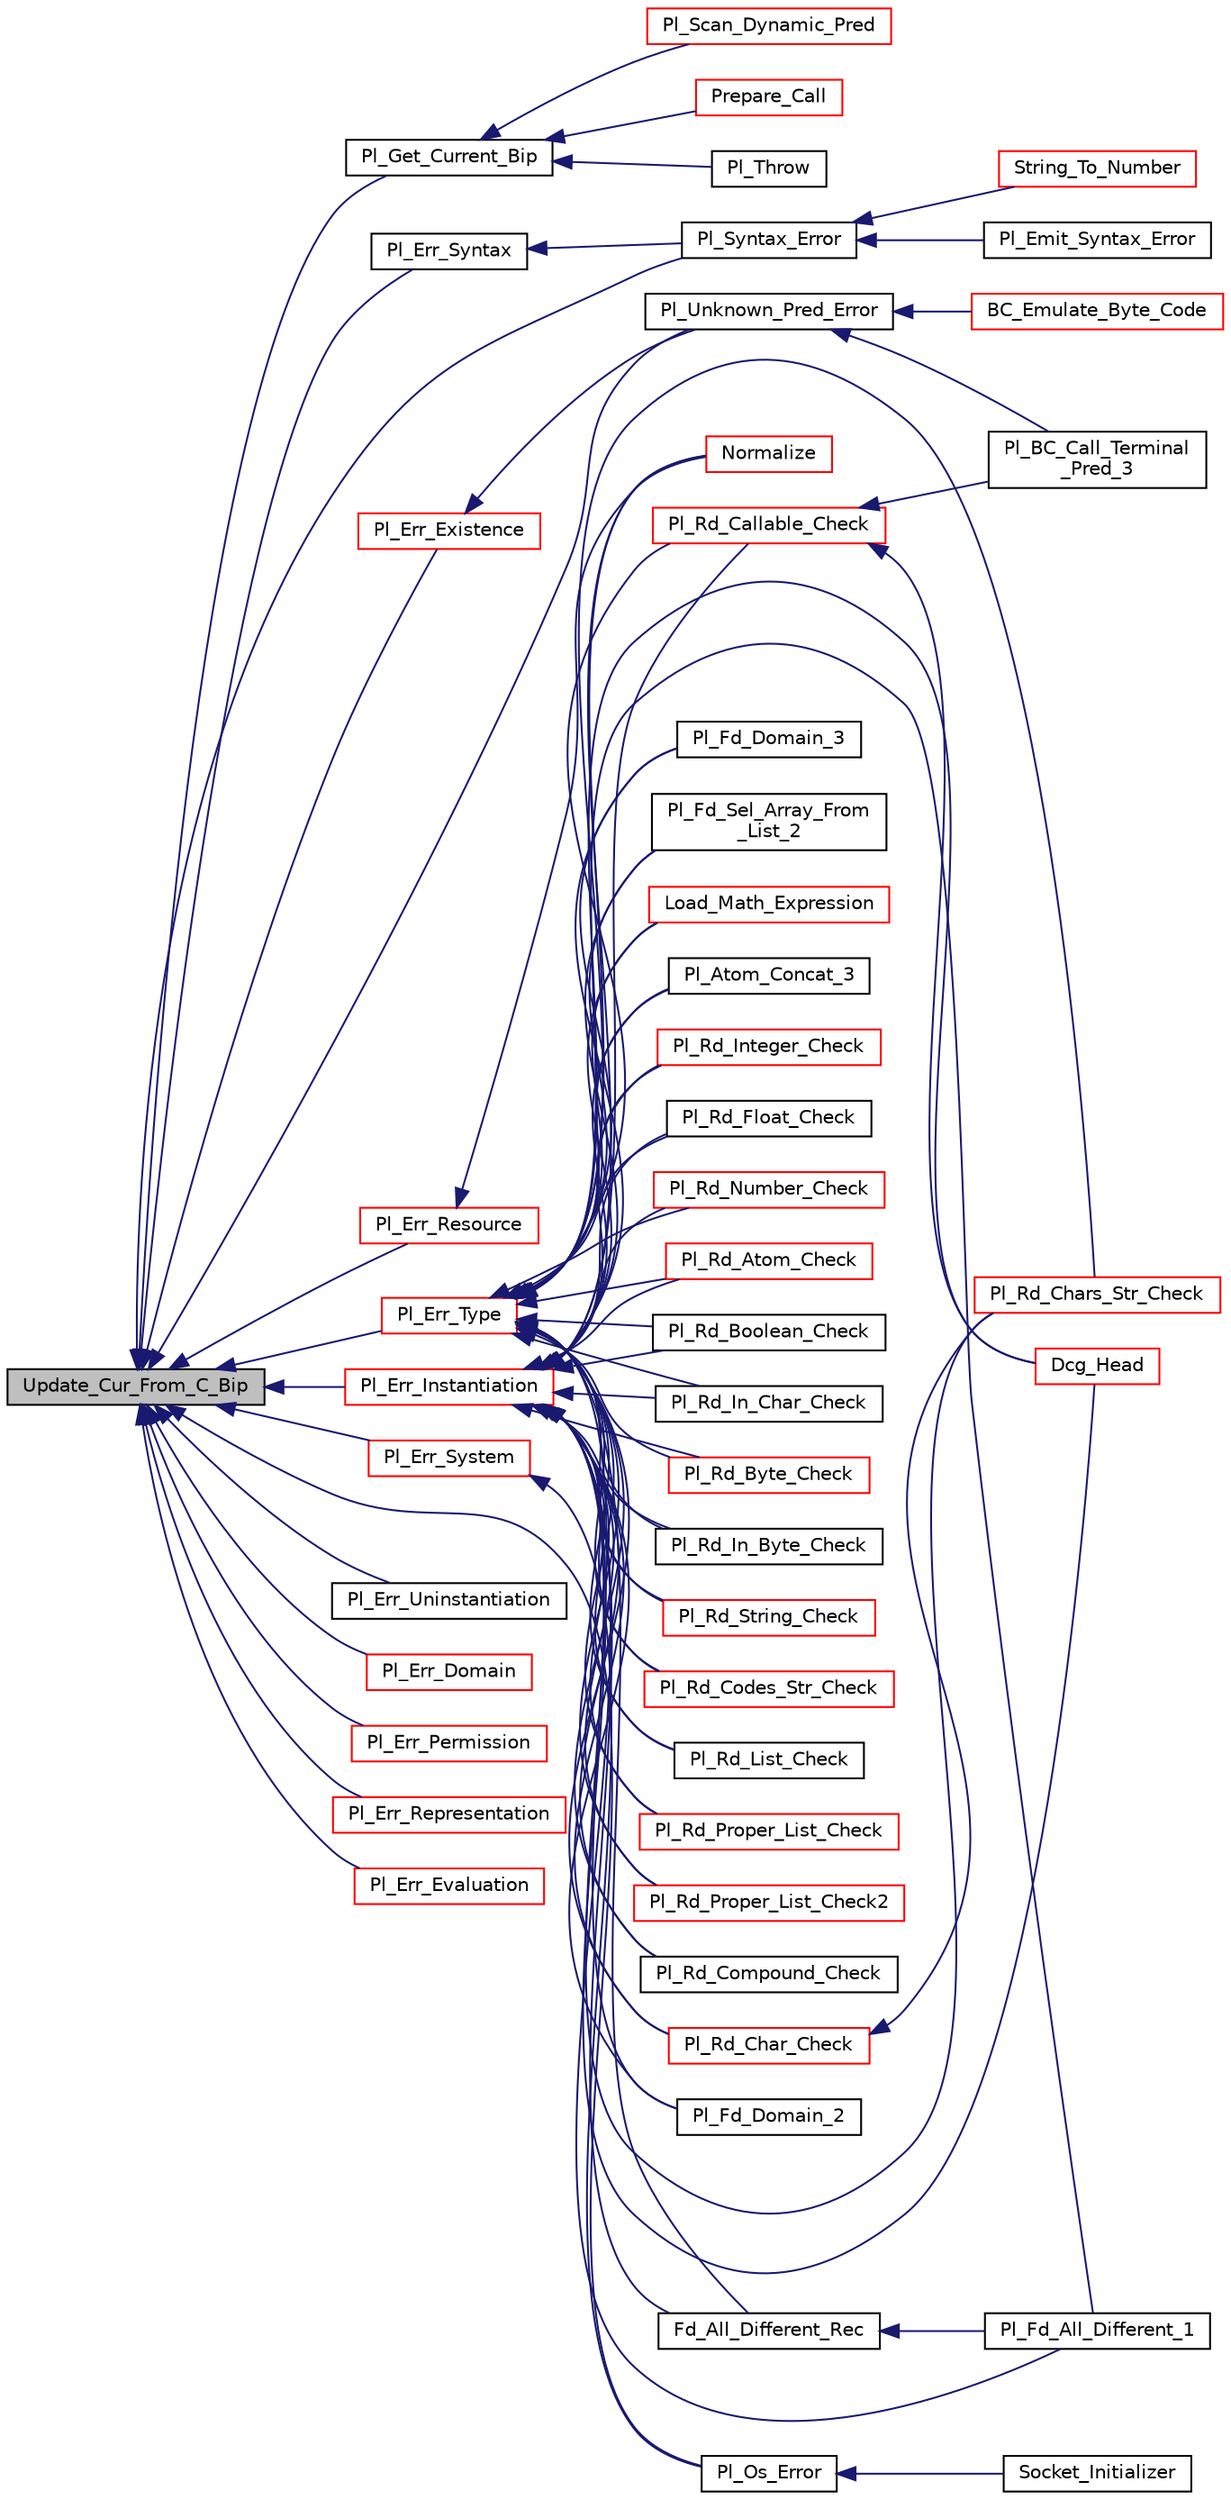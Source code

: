 digraph "Update_Cur_From_C_Bip"
{
  edge [fontname="Helvetica",fontsize="10",labelfontname="Helvetica",labelfontsize="10"];
  node [fontname="Helvetica",fontsize="10",shape=record];
  rankdir="LR";
  Node1 [label="Update_Cur_From_C_Bip",height=0.2,width=0.4,color="black", fillcolor="grey75", style="filled", fontcolor="black"];
  Node1 -> Node2 [dir="back",color="midnightblue",fontsize="10",style="solid",fontname="Helvetica"];
  Node2 [label="Pl_Get_Current_Bip",height=0.2,width=0.4,color="black", fillcolor="white", style="filled",URL="$error__supp_8h.html#a8df805fb3afbc1fa300c3d9e8ceb5208"];
  Node2 -> Node3 [dir="back",color="midnightblue",fontsize="10",style="solid",fontname="Helvetica"];
  Node3 [label="Pl_Scan_Dynamic_Pred",height=0.2,width=0.4,color="red", fillcolor="white", style="filled",URL="$dynam__supp_8h.html#ad7b836ca5b36d7839115b035aa0d1944"];
  Node2 -> Node4 [dir="back",color="midnightblue",fontsize="10",style="solid",fontname="Helvetica"];
  Node4 [label="Prepare_Call",height=0.2,width=0.4,color="red", fillcolor="white", style="filled",URL="$foreign__supp_8c.html#a376d70978294dd38ab3be4534993245b"];
  Node2 -> Node5 [dir="back",color="midnightblue",fontsize="10",style="solid",fontname="Helvetica"];
  Node5 [label="Pl_Throw",height=0.2,width=0.4,color="black", fillcolor="white", style="filled",URL="$gprolog_8h.html#ae06a09498975f9f7d15dbaa061c5b963"];
  Node1 -> Node6 [dir="back",color="midnightblue",fontsize="10",style="solid",fontname="Helvetica"];
  Node6 [label="Pl_Syntax_Error",height=0.2,width=0.4,color="black", fillcolor="white", style="filled",URL="$error__supp_8h.html#a8bf7bb96d18b2385eb5e549a7fc25ccb"];
  Node6 -> Node7 [dir="back",color="midnightblue",fontsize="10",style="solid",fontname="Helvetica"];
  Node7 [label="String_To_Number",height=0.2,width=0.4,color="red", fillcolor="white", style="filled",URL="$atom__c_8c.html#a45d43288afc4447eb5e8a1bced9fd5a3"];
  Node6 -> Node8 [dir="back",color="midnightblue",fontsize="10",style="solid",fontname="Helvetica"];
  Node8 [label="Pl_Emit_Syntax_Error",height=0.2,width=0.4,color="black", fillcolor="white", style="filled",URL="$gprolog_8h.html#a3edc88ccd75b60f148953314c514efef"];
  Node1 -> Node9 [dir="back",color="midnightblue",fontsize="10",style="solid",fontname="Helvetica"];
  Node9 [label="Pl_Unknown_Pred_Error",height=0.2,width=0.4,color="black", fillcolor="white", style="filled",URL="$error__supp_8h.html#af6bb192d80e33b33ee3af9741a84fd42"];
  Node9 -> Node10 [dir="back",color="midnightblue",fontsize="10",style="solid",fontname="Helvetica"];
  Node10 [label="Pl_BC_Call_Terminal\l_Pred_3",height=0.2,width=0.4,color="black", fillcolor="white", style="filled",URL="$bc__supp_8c.html#a972dcf547f043fb0988173c77a2f521f"];
  Node9 -> Node11 [dir="back",color="midnightblue",fontsize="10",style="solid",fontname="Helvetica"];
  Node11 [label="BC_Emulate_Byte_Code",height=0.2,width=0.4,color="red", fillcolor="white", style="filled",URL="$bc__supp_8c.html#a76dfe05d2b8c2759f785c9a9a003b782"];
  Node1 -> Node12 [dir="back",color="midnightblue",fontsize="10",style="solid",fontname="Helvetica"];
  Node12 [label="Pl_Os_Error",height=0.2,width=0.4,color="black", fillcolor="white", style="filled",URL="$error__supp_8h.html#a76830f502895027f89f5430f7dcdd159"];
  Node12 -> Node13 [dir="back",color="midnightblue",fontsize="10",style="solid",fontname="Helvetica"];
  Node13 [label="Socket_Initializer",height=0.2,width=0.4,color="black", fillcolor="white", style="filled",URL="$sockets__c_8c.html#abb60ff72f0ca874268bb3c7c51cc6e8b"];
  Node1 -> Node14 [dir="back",color="midnightblue",fontsize="10",style="solid",fontname="Helvetica"];
  Node14 [label="Pl_Err_Instantiation",height=0.2,width=0.4,color="red", fillcolor="white", style="filled",URL="$gprolog_8h.html#a17057fc5577da70316e8f62fca4743f7"];
  Node14 -> Node15 [dir="back",color="midnightblue",fontsize="10",style="solid",fontname="Helvetica"];
  Node15 [label="Pl_Fd_All_Different_1",height=0.2,width=0.4,color="black", fillcolor="white", style="filled",URL="$fd__symbolic__c_8c.html#ae442fd805577c297497a1d088f15a8f3"];
  Node14 -> Node16 [dir="back",color="midnightblue",fontsize="10",style="solid",fontname="Helvetica"];
  Node16 [label="Fd_All_Different_Rec",height=0.2,width=0.4,color="black", fillcolor="white", style="filled",URL="$fd__symbolic__c_8c.html#aad375a4ca9df0d7a472f7b929c0e2242"];
  Node16 -> Node15 [dir="back",color="midnightblue",fontsize="10",style="solid",fontname="Helvetica"];
  Node14 -> Node17 [dir="back",color="midnightblue",fontsize="10",style="solid",fontname="Helvetica"];
  Node17 [label="Pl_Fd_Domain_2",height=0.2,width=0.4,color="black", fillcolor="white", style="filled",URL="$fd__values__c_8c.html#a25bc64cccc671ca0188606fabddbc42f"];
  Node14 -> Node18 [dir="back",color="midnightblue",fontsize="10",style="solid",fontname="Helvetica"];
  Node18 [label="Pl_Fd_Domain_3",height=0.2,width=0.4,color="black", fillcolor="white", style="filled",URL="$fd__values__c_8c.html#ac3230fe39ec80a19b8cac99c538ea083"];
  Node14 -> Node19 [dir="back",color="midnightblue",fontsize="10",style="solid",fontname="Helvetica"];
  Node19 [label="Pl_Fd_Sel_Array_From\l_List_2",height=0.2,width=0.4,color="black", fillcolor="white", style="filled",URL="$fd__values__c_8c.html#aacaf47753bef059959331b48f3dadce7"];
  Node14 -> Node20 [dir="back",color="midnightblue",fontsize="10",style="solid",fontname="Helvetica"];
  Node20 [label="Normalize",height=0.2,width=0.4,color="red", fillcolor="white", style="filled",URL="$math__supp_8c.html#a2a487a9ae3e085fb7597cbabe7b5b480"];
  Node14 -> Node21 [dir="back",color="midnightblue",fontsize="10",style="solid",fontname="Helvetica"];
  Node21 [label="Load_Math_Expression",height=0.2,width=0.4,color="red", fillcolor="white", style="filled",URL="$arith__inl__c_8c.html#ab635e5549f50b22eb41abfda2b208901"];
  Node14 -> Node22 [dir="back",color="midnightblue",fontsize="10",style="solid",fontname="Helvetica"];
  Node22 [label="Pl_Atom_Concat_3",height=0.2,width=0.4,color="black", fillcolor="white", style="filled",URL="$atom__c_8c.html#afda1031d9e22c6a3fd7eafb189de2c8e"];
  Node14 -> Node23 [dir="back",color="midnightblue",fontsize="10",style="solid",fontname="Helvetica"];
  Node23 [label="Pl_Rd_Integer_Check",height=0.2,width=0.4,color="red", fillcolor="white", style="filled",URL="$gprolog_8h.html#a57b73824df3aadcc344605734dea99d6"];
  Node14 -> Node24 [dir="back",color="midnightblue",fontsize="10",style="solid",fontname="Helvetica"];
  Node24 [label="Pl_Rd_Float_Check",height=0.2,width=0.4,color="black", fillcolor="white", style="filled",URL="$gprolog_8h.html#a4a926a6cf3c2da3833fb02b2bc259e78"];
  Node14 -> Node25 [dir="back",color="midnightblue",fontsize="10",style="solid",fontname="Helvetica"];
  Node25 [label="Pl_Rd_Number_Check",height=0.2,width=0.4,color="red", fillcolor="white", style="filled",URL="$gprolog_8h.html#ac5d3ba5b1bd845b48863eb5fa67da031"];
  Node14 -> Node26 [dir="back",color="midnightblue",fontsize="10",style="solid",fontname="Helvetica"];
  Node26 [label="Pl_Rd_Atom_Check",height=0.2,width=0.4,color="red", fillcolor="white", style="filled",URL="$gprolog_8h.html#a3cb146b25c4c5c6726d6377549093e44"];
  Node14 -> Node27 [dir="back",color="midnightblue",fontsize="10",style="solid",fontname="Helvetica"];
  Node27 [label="Pl_Rd_Boolean_Check",height=0.2,width=0.4,color="black", fillcolor="white", style="filled",URL="$gprolog_8h.html#a4d5fbb7c17ac32ffae31c92020a274d8"];
  Node14 -> Node28 [dir="back",color="midnightblue",fontsize="10",style="solid",fontname="Helvetica"];
  Node28 [label="Pl_Rd_Char_Check",height=0.2,width=0.4,color="red", fillcolor="white", style="filled",URL="$gprolog_8h.html#a9a554eaf10541dc496156b0912c0c6a2"];
  Node28 -> Node29 [dir="back",color="midnightblue",fontsize="10",style="solid",fontname="Helvetica"];
  Node29 [label="Pl_Rd_Chars_Str_Check",height=0.2,width=0.4,color="red", fillcolor="white", style="filled",URL="$gprolog_8h.html#aacd9f561168354a4175da2d9f4adf06b"];
  Node14 -> Node30 [dir="back",color="midnightblue",fontsize="10",style="solid",fontname="Helvetica"];
  Node30 [label="Pl_Rd_In_Char_Check",height=0.2,width=0.4,color="black", fillcolor="white", style="filled",URL="$gprolog_8h.html#a3dce9b23d2cf5af6d0a00ca96b680be6"];
  Node14 -> Node31 [dir="back",color="midnightblue",fontsize="10",style="solid",fontname="Helvetica"];
  Node31 [label="Pl_Rd_Byte_Check",height=0.2,width=0.4,color="red", fillcolor="white", style="filled",URL="$gprolog_8h.html#a4e3171bf6f1c88658f30dc8c1e79aba7"];
  Node14 -> Node32 [dir="back",color="midnightblue",fontsize="10",style="solid",fontname="Helvetica"];
  Node32 [label="Pl_Rd_In_Byte_Check",height=0.2,width=0.4,color="black", fillcolor="white", style="filled",URL="$gprolog_8h.html#a209f79eebf1a0168b8e03629871b45a5"];
  Node14 -> Node33 [dir="back",color="midnightblue",fontsize="10",style="solid",fontname="Helvetica"];
  Node33 [label="Pl_Rd_String_Check",height=0.2,width=0.4,color="red", fillcolor="white", style="filled",URL="$gprolog_8h.html#acb07b9ae2ef0654d96379cdf76e95ce1"];
  Node14 -> Node29 [dir="back",color="midnightblue",fontsize="10",style="solid",fontname="Helvetica"];
  Node14 -> Node34 [dir="back",color="midnightblue",fontsize="10",style="solid",fontname="Helvetica"];
  Node34 [label="Pl_Rd_Codes_Str_Check",height=0.2,width=0.4,color="red", fillcolor="white", style="filled",URL="$gprolog_8h.html#a2a6ef49644049265527620b258bd518d"];
  Node14 -> Node35 [dir="back",color="midnightblue",fontsize="10",style="solid",fontname="Helvetica"];
  Node35 [label="Pl_Rd_List_Check",height=0.2,width=0.4,color="black", fillcolor="white", style="filled",URL="$gprolog_8h.html#aa15aa8439edaaee0fd5e2398ad3408b1"];
  Node14 -> Node36 [dir="back",color="midnightblue",fontsize="10",style="solid",fontname="Helvetica"];
  Node36 [label="Pl_Rd_Proper_List_Check",height=0.2,width=0.4,color="red", fillcolor="white", style="filled",URL="$gprolog_8h.html#a97ac0f9d24c0a004a6cfcd964dc942d6"];
  Node14 -> Node37 [dir="back",color="midnightblue",fontsize="10",style="solid",fontname="Helvetica"];
  Node37 [label="Pl_Rd_Proper_List_Check2",height=0.2,width=0.4,color="red", fillcolor="white", style="filled",URL="$c__supp_8h.html#ad05c9b9d5e82570ae4a89503f776b66e"];
  Node14 -> Node38 [dir="back",color="midnightblue",fontsize="10",style="solid",fontname="Helvetica"];
  Node38 [label="Pl_Rd_Compound_Check",height=0.2,width=0.4,color="black", fillcolor="white", style="filled",URL="$gprolog_8h.html#ab126a291458697141b31d76a16db4b57"];
  Node14 -> Node39 [dir="back",color="midnightblue",fontsize="10",style="solid",fontname="Helvetica"];
  Node39 [label="Pl_Rd_Callable_Check",height=0.2,width=0.4,color="red", fillcolor="white", style="filled",URL="$gprolog_8h.html#a41ebe177437484916c85a547d48dc2bf"];
  Node39 -> Node10 [dir="back",color="midnightblue",fontsize="10",style="solid",fontname="Helvetica"];
  Node39 -> Node40 [dir="back",color="midnightblue",fontsize="10",style="solid",fontname="Helvetica"];
  Node40 [label="Dcg_Head",height=0.2,width=0.4,color="red", fillcolor="white", style="filled",URL="$expand__c_8c.html#a631bdabb19ed0a168eec35d2e98b36dd"];
  Node14 -> Node40 [dir="back",color="midnightblue",fontsize="10",style="solid",fontname="Helvetica"];
  Node1 -> Node41 [dir="back",color="midnightblue",fontsize="10",style="solid",fontname="Helvetica"];
  Node41 [label="Pl_Err_Uninstantiation",height=0.2,width=0.4,color="black", fillcolor="white", style="filled",URL="$error__supp_8h.html#a4e100086e3c3ce62e452ba15ff912362"];
  Node1 -> Node42 [dir="back",color="midnightblue",fontsize="10",style="solid",fontname="Helvetica"];
  Node42 [label="Pl_Err_Type",height=0.2,width=0.4,color="red", fillcolor="white", style="filled",URL="$gprolog_8h.html#acf95f0b29b3dd684d5ab34c041292580"];
  Node42 -> Node15 [dir="back",color="midnightblue",fontsize="10",style="solid",fontname="Helvetica"];
  Node42 -> Node16 [dir="back",color="midnightblue",fontsize="10",style="solid",fontname="Helvetica"];
  Node42 -> Node17 [dir="back",color="midnightblue",fontsize="10",style="solid",fontname="Helvetica"];
  Node42 -> Node18 [dir="back",color="midnightblue",fontsize="10",style="solid",fontname="Helvetica"];
  Node42 -> Node19 [dir="back",color="midnightblue",fontsize="10",style="solid",fontname="Helvetica"];
  Node42 -> Node20 [dir="back",color="midnightblue",fontsize="10",style="solid",fontname="Helvetica"];
  Node42 -> Node21 [dir="back",color="midnightblue",fontsize="10",style="solid",fontname="Helvetica"];
  Node42 -> Node22 [dir="back",color="midnightblue",fontsize="10",style="solid",fontname="Helvetica"];
  Node42 -> Node23 [dir="back",color="midnightblue",fontsize="10",style="solid",fontname="Helvetica"];
  Node42 -> Node24 [dir="back",color="midnightblue",fontsize="10",style="solid",fontname="Helvetica"];
  Node42 -> Node25 [dir="back",color="midnightblue",fontsize="10",style="solid",fontname="Helvetica"];
  Node42 -> Node26 [dir="back",color="midnightblue",fontsize="10",style="solid",fontname="Helvetica"];
  Node42 -> Node27 [dir="back",color="midnightblue",fontsize="10",style="solid",fontname="Helvetica"];
  Node42 -> Node28 [dir="back",color="midnightblue",fontsize="10",style="solid",fontname="Helvetica"];
  Node42 -> Node30 [dir="back",color="midnightblue",fontsize="10",style="solid",fontname="Helvetica"];
  Node42 -> Node31 [dir="back",color="midnightblue",fontsize="10",style="solid",fontname="Helvetica"];
  Node42 -> Node32 [dir="back",color="midnightblue",fontsize="10",style="solid",fontname="Helvetica"];
  Node42 -> Node33 [dir="back",color="midnightblue",fontsize="10",style="solid",fontname="Helvetica"];
  Node42 -> Node29 [dir="back",color="midnightblue",fontsize="10",style="solid",fontname="Helvetica"];
  Node42 -> Node34 [dir="back",color="midnightblue",fontsize="10",style="solid",fontname="Helvetica"];
  Node42 -> Node35 [dir="back",color="midnightblue",fontsize="10",style="solid",fontname="Helvetica"];
  Node42 -> Node36 [dir="back",color="midnightblue",fontsize="10",style="solid",fontname="Helvetica"];
  Node42 -> Node37 [dir="back",color="midnightblue",fontsize="10",style="solid",fontname="Helvetica"];
  Node42 -> Node38 [dir="back",color="midnightblue",fontsize="10",style="solid",fontname="Helvetica"];
  Node42 -> Node39 [dir="back",color="midnightblue",fontsize="10",style="solid",fontname="Helvetica"];
  Node42 -> Node40 [dir="back",color="midnightblue",fontsize="10",style="solid",fontname="Helvetica"];
  Node1 -> Node43 [dir="back",color="midnightblue",fontsize="10",style="solid",fontname="Helvetica"];
  Node43 [label="Pl_Err_Domain",height=0.2,width=0.4,color="red", fillcolor="white", style="filled",URL="$gprolog_8h.html#a3490d3c6444cb8604160f26b9549ee91"];
  Node1 -> Node44 [dir="back",color="midnightblue",fontsize="10",style="solid",fontname="Helvetica"];
  Node44 [label="Pl_Err_Existence",height=0.2,width=0.4,color="red", fillcolor="white", style="filled",URL="$gprolog_8h.html#a22f3786428fee358324d11c50275fdc3"];
  Node44 -> Node9 [dir="back",color="midnightblue",fontsize="10",style="solid",fontname="Helvetica"];
  Node1 -> Node45 [dir="back",color="midnightblue",fontsize="10",style="solid",fontname="Helvetica"];
  Node45 [label="Pl_Err_Permission",height=0.2,width=0.4,color="red", fillcolor="white", style="filled",URL="$gprolog_8h.html#a4f09f0d9a18570979a583fcca8f023d7"];
  Node1 -> Node46 [dir="back",color="midnightblue",fontsize="10",style="solid",fontname="Helvetica"];
  Node46 [label="Pl_Err_Representation",height=0.2,width=0.4,color="red", fillcolor="white", style="filled",URL="$gprolog_8h.html#a63aa2b2bc9fdc48a57b03ce667140ac9"];
  Node1 -> Node47 [dir="back",color="midnightblue",fontsize="10",style="solid",fontname="Helvetica"];
  Node47 [label="Pl_Err_Evaluation",height=0.2,width=0.4,color="red", fillcolor="white", style="filled",URL="$gprolog_8h.html#a6de5b073063a867a583e02b6dda7f72b"];
  Node1 -> Node48 [dir="back",color="midnightblue",fontsize="10",style="solid",fontname="Helvetica"];
  Node48 [label="Pl_Err_Resource",height=0.2,width=0.4,color="red", fillcolor="white", style="filled",URL="$gprolog_8h.html#ac4b8eee4e76280eba5880e9eb1ac520e"];
  Node48 -> Node20 [dir="back",color="midnightblue",fontsize="10",style="solid",fontname="Helvetica"];
  Node1 -> Node49 [dir="back",color="midnightblue",fontsize="10",style="solid",fontname="Helvetica"];
  Node49 [label="Pl_Err_Syntax",height=0.2,width=0.4,color="black", fillcolor="white", style="filled",URL="$gprolog_8h.html#a1f9faae31b88f1ec28145e0ebecacb85"];
  Node49 -> Node6 [dir="back",color="midnightblue",fontsize="10",style="solid",fontname="Helvetica"];
  Node1 -> Node50 [dir="back",color="midnightblue",fontsize="10",style="solid",fontname="Helvetica"];
  Node50 [label="Pl_Err_System",height=0.2,width=0.4,color="red", fillcolor="white", style="filled",URL="$gprolog_8h.html#ac4cccc965ec1dcc416fc6516efa704b0"];
  Node50 -> Node12 [dir="back",color="midnightblue",fontsize="10",style="solid",fontname="Helvetica"];
}
